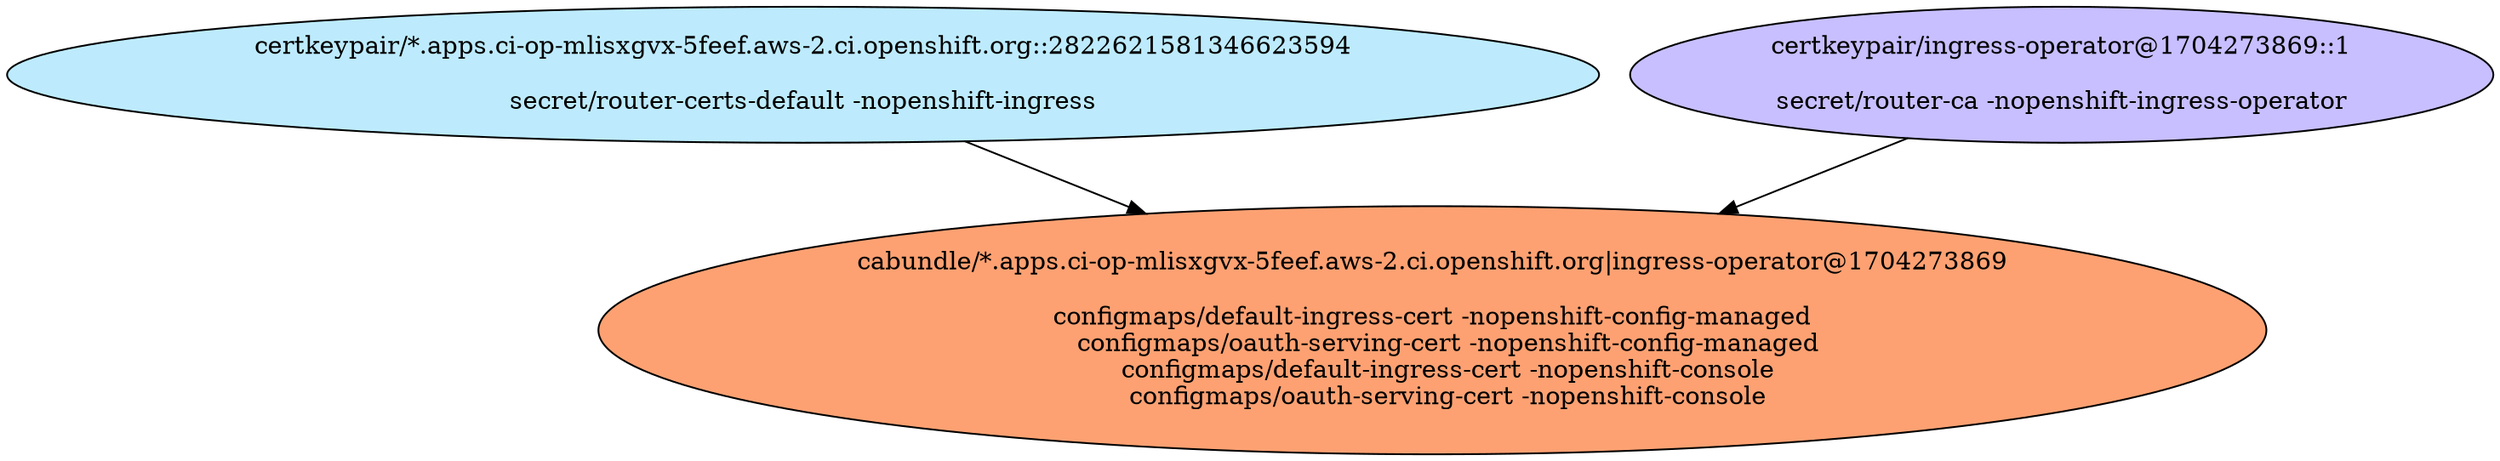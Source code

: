digraph "Local Certificate" {
  // Node definitions.
  9 [
    label="certkeypair/*.apps.ci-op-mlisxgvx-5feef.aws-2.ci.openshift.org::2822621581346623594\n\nsecret/router-certs-default -nopenshift-ingress\n"
    style=filled
    fillcolor="#bdebfd"
  ];
  10 [
    label="certkeypair/ingress-operator@1704273869::1\n\nsecret/router-ca -nopenshift-ingress-operator\n"
    style=filled
    fillcolor="#c7bfff"
  ];
  17 [
    label="cabundle/*.apps.ci-op-mlisxgvx-5feef.aws-2.ci.openshift.org|ingress-operator@1704273869\n\nconfigmaps/default-ingress-cert -nopenshift-config-managed\n    configmaps/oauth-serving-cert -nopenshift-config-managed\n    configmaps/default-ingress-cert -nopenshift-console\n    configmaps/oauth-serving-cert -nopenshift-console\n"
    style=filled
    fillcolor="#fda172"
  ];

  // Edge definitions.
  9 -> 17;
  10 -> 17;
}